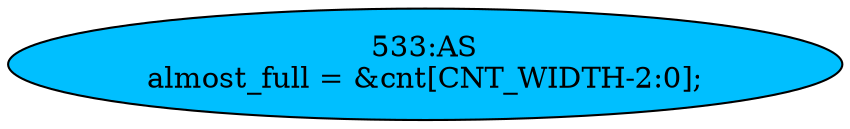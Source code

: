 strict digraph "" {
	node [label="\N"];
	"533:AS"	 [ast="<pyverilog.vparser.ast.Assign object at 0x7fac07d1f290>",
		def_var="['almost_full']",
		fillcolor=deepskyblue,
		label="533:AS
almost_full = &cnt[CNT_WIDTH-2:0];",
		statements="[]",
		style=filled,
		typ=Assign,
		use_var="['cnt']"];
}
